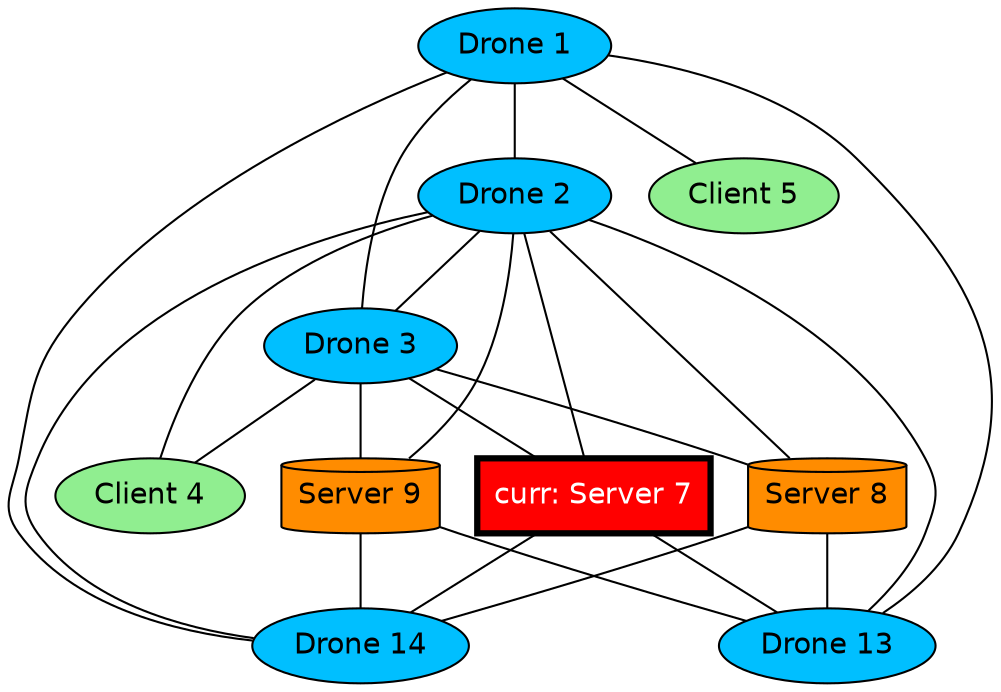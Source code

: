 graph G {
    node [fontname=Helvetica];
    3 [label="Drone 3", fillcolor=deepskyblue, shape=ellipse, style=filled, penwidth=1, fontcolor=black];
    9 [label="Server 9", fillcolor=darkorange, shape=cylinder, style=filled, penwidth=1, fontcolor=black];
    5 [label="Client 5", fillcolor=lightgreen, shape=oval, style=filled, penwidth=1, fontcolor=black];
    1 [label="Drone 1", fillcolor=deepskyblue, shape=ellipse, style=filled, penwidth=1, fontcolor=black];
    4 [label="Client 4", fillcolor=lightgreen, shape=oval, style=filled, penwidth=1, fontcolor=black];
    7 [label="curr: Server 7", fillcolor=red, shape=box, style=filled, penwidth=3, fontcolor=white];
    14 [label="Drone 14", fillcolor=deepskyblue, shape=ellipse, style=filled, penwidth=1, fontcolor=black];
    13 [label="Drone 13", fillcolor=deepskyblue, shape=ellipse, style=filled, penwidth=1, fontcolor=black];
    8 [label="Server 8", fillcolor=darkorange, shape=cylinder, style=filled, penwidth=1, fontcolor=black];
    2 [label="Drone 2", fillcolor=deepskyblue, shape=ellipse, style=filled, penwidth=1, fontcolor=black];
    1 -- 3;
    3 -- 7;
    3 -- 8;
    3 -- 4;
    2 -- 3;
    3 -- 9;
    9 -- 14;
    9 -- 13;
    2 -- 9;
    1 -- 5;
    1 -- 13;
    1 -- 14;
    1 -- 2;
    2 -- 4;
    7 -- 13;
    7 -- 14;
    2 -- 7;
    2 -- 14;
    8 -- 14;
    8 -- 13;
    2 -- 13;
    2 -- 8;
}
